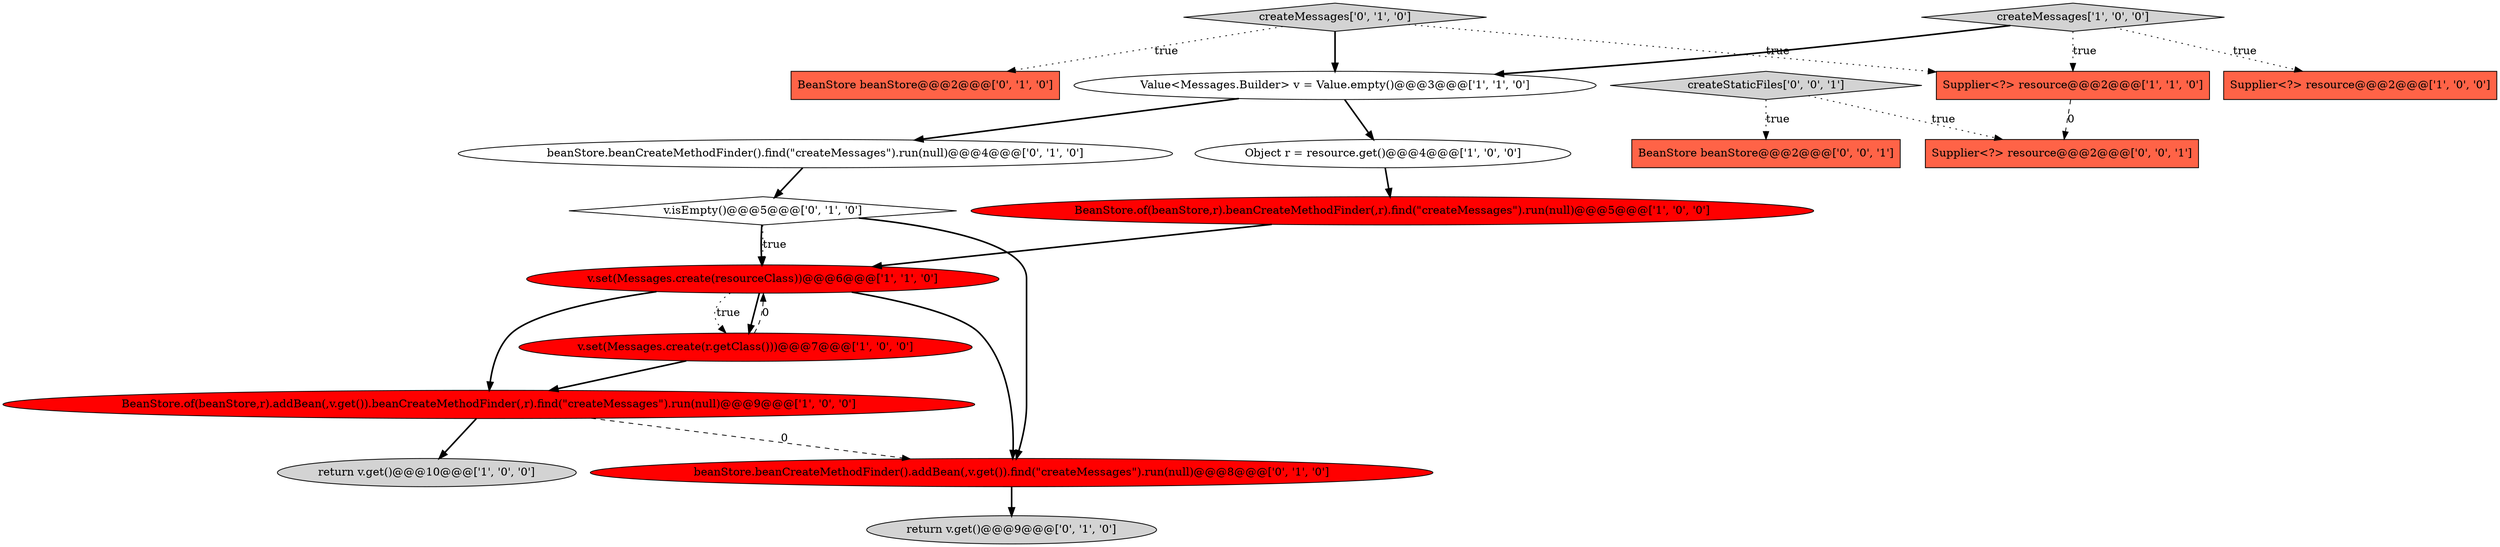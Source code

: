 digraph {
14 [style = filled, label = "beanStore.beanCreateMethodFinder().find(\"createMessages\").run(null)@@@4@@@['0', '1', '0']", fillcolor = white, shape = ellipse image = "AAA0AAABBB2BBB"];
8 [style = filled, label = "Object r = resource.get()@@@4@@@['1', '0', '0']", fillcolor = white, shape = ellipse image = "AAA0AAABBB1BBB"];
9 [style = filled, label = "BeanStore.of(beanStore,r).beanCreateMethodFinder(,r).find(\"createMessages\").run(null)@@@5@@@['1', '0', '0']", fillcolor = red, shape = ellipse image = "AAA1AAABBB1BBB"];
10 [style = filled, label = "BeanStore beanStore@@@2@@@['0', '1', '0']", fillcolor = tomato, shape = box image = "AAA0AAABBB2BBB"];
12 [style = filled, label = "beanStore.beanCreateMethodFinder().addBean(,v.get()).find(\"createMessages\").run(null)@@@8@@@['0', '1', '0']", fillcolor = red, shape = ellipse image = "AAA1AAABBB2BBB"];
7 [style = filled, label = "Supplier<?> resource@@@2@@@['1', '1', '0']", fillcolor = tomato, shape = box image = "AAA0AAABBB1BBB"];
13 [style = filled, label = "createMessages['0', '1', '0']", fillcolor = lightgray, shape = diamond image = "AAA0AAABBB2BBB"];
15 [style = filled, label = "return v.get()@@@9@@@['0', '1', '0']", fillcolor = lightgray, shape = ellipse image = "AAA0AAABBB2BBB"];
18 [style = filled, label = "createStaticFiles['0', '0', '1']", fillcolor = lightgray, shape = diamond image = "AAA0AAABBB3BBB"];
3 [style = filled, label = "BeanStore.of(beanStore,r).addBean(,v.get()).beanCreateMethodFinder(,r).find(\"createMessages\").run(null)@@@9@@@['1', '0', '0']", fillcolor = red, shape = ellipse image = "AAA1AAABBB1BBB"];
2 [style = filled, label = "Value<Messages.Builder> v = Value.empty()@@@3@@@['1', '1', '0']", fillcolor = white, shape = ellipse image = "AAA0AAABBB1BBB"];
17 [style = filled, label = "Supplier<?> resource@@@2@@@['0', '0', '1']", fillcolor = tomato, shape = box image = "AAA0AAABBB3BBB"];
0 [style = filled, label = "createMessages['1', '0', '0']", fillcolor = lightgray, shape = diamond image = "AAA0AAABBB1BBB"];
16 [style = filled, label = "BeanStore beanStore@@@2@@@['0', '0', '1']", fillcolor = tomato, shape = box image = "AAA0AAABBB3BBB"];
4 [style = filled, label = "v.set(Messages.create(resourceClass))@@@6@@@['1', '1', '0']", fillcolor = red, shape = ellipse image = "AAA1AAABBB1BBB"];
5 [style = filled, label = "v.set(Messages.create(r.getClass()))@@@7@@@['1', '0', '0']", fillcolor = red, shape = ellipse image = "AAA1AAABBB1BBB"];
1 [style = filled, label = "Supplier<?> resource@@@2@@@['1', '0', '0']", fillcolor = tomato, shape = box image = "AAA0AAABBB1BBB"];
11 [style = filled, label = "v.isEmpty()@@@5@@@['0', '1', '0']", fillcolor = white, shape = diamond image = "AAA0AAABBB2BBB"];
6 [style = filled, label = "return v.get()@@@10@@@['1', '0', '0']", fillcolor = lightgray, shape = ellipse image = "AAA0AAABBB1BBB"];
5->3 [style = bold, label=""];
4->5 [style = dotted, label="true"];
4->3 [style = bold, label=""];
18->16 [style = dotted, label="true"];
7->17 [style = dashed, label="0"];
9->4 [style = bold, label=""];
11->4 [style = bold, label=""];
0->2 [style = bold, label=""];
12->15 [style = bold, label=""];
3->6 [style = bold, label=""];
11->12 [style = bold, label=""];
13->7 [style = dotted, label="true"];
11->4 [style = dotted, label="true"];
13->10 [style = dotted, label="true"];
5->4 [style = dashed, label="0"];
3->12 [style = dashed, label="0"];
2->14 [style = bold, label=""];
8->9 [style = bold, label=""];
4->12 [style = bold, label=""];
18->17 [style = dotted, label="true"];
14->11 [style = bold, label=""];
4->5 [style = bold, label=""];
2->8 [style = bold, label=""];
0->7 [style = dotted, label="true"];
0->1 [style = dotted, label="true"];
13->2 [style = bold, label=""];
}
